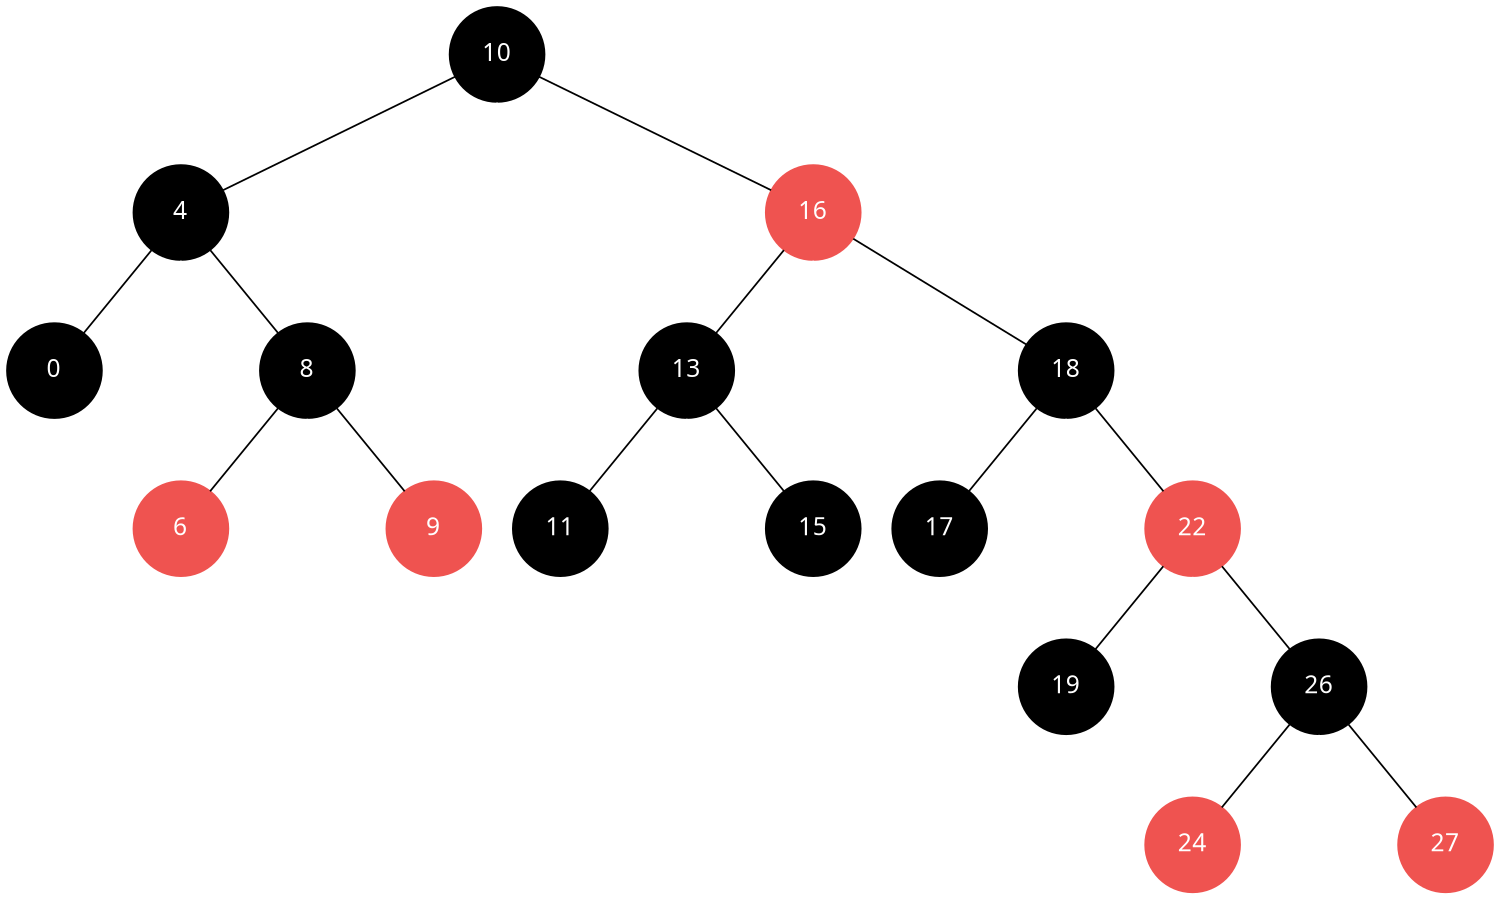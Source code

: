 digraph {
size="10,10"
fontpath="/home/M/.fonts/"
	node [shape=circle]
	node [style=filled]
	node [color=black]
	node [fixedsize=true]
	node [height=0.75]
	node [width=0.75]
	node [fontcolor=white]
	node [fontname="InputMono-Bold"]
	edge [arrowhead=none]
	edge [style=filled]
	edge [weight=10]
	edge [color=black]
	node [color=black]
	10
	edge [weight=10]
	edge [color=black]
	node [color=black]
	4
		10 -> 4
	edge [weight=100]
	edge [color=white]
	node [color=white]
	"[10"
		10 -> "[10"
	edge [weight=10]
	edge [color=black]
	node [color="#ef5350"]
	16
		10 -> 16
	edge [weight=10]
	edge [color=black]
	node [color=black]
	13
		16 -> 13
	edge [weight=100]
	edge [color=white]
	node [color=white]
	"[16"
		16 -> "[16"
	edge [weight=10]
	edge [color=black]
	node [color=black]
	18
		16 -> 18
	edge [weight=10]
	edge [color=black]
	node [color=black]
	17
		18 -> 17
	edge [weight=100]
	edge [color=white]
	node [color=white]
	"[18"
		18 -> "[18"
	edge [weight=10]
	edge [color=black]
	node [color="#ef5350"]
	22
		18 -> 22
	edge [weight=10]
	edge [color=black]
	node [color=black]
	19
		22 -> 19
	edge [weight=100]
	edge [color=white]
	node [color=white]
	"[22"
		22 -> "[22"
	edge [weight=10]
	edge [color=black]
	node [color=black]
	26
		22 -> 26
	edge [weight=10]
	edge [color=black]
	node [color="#ef5350"]
	24
		26 -> 24
	edge [weight=100]
	edge [color=white]
	node [color=white]
	"[26"
		26 -> "[26"
	edge [weight=10]
	edge [color=black]
	node [color="#ef5350"]
	27
		26 -> 27
	edge [weight=10]
	edge [color=black]
	node [color=black]
	11
		13 -> 11
	edge [weight=100]
	edge [color=white]
	node [color=white]
	"[13"
		13 -> "[13"
	edge [weight=10]
	edge [color=black]
	node [color=black]
	15
		13 -> 15
	edge [weight=10]
	edge [color=black]
	node [color=black]
	0
		4 -> 0
	edge [weight=100]
	edge [color=white]
	node [color=white]
	"[4"
		4 -> "[4"
	edge [weight=10]
	edge [color=black]
	node [color=black]
	8
		4 -> 8
	edge [weight=10]
	edge [color=black]
	node [color="#ef5350"]
	6
		8 -> 6
	edge [weight=100]
	edge [color=white]
	node [color=white]
	"[8"
		8 -> "[8"
	edge [weight=10]
	edge [color=black]
	node [color="#ef5350"]
	9
		8 -> 9
}